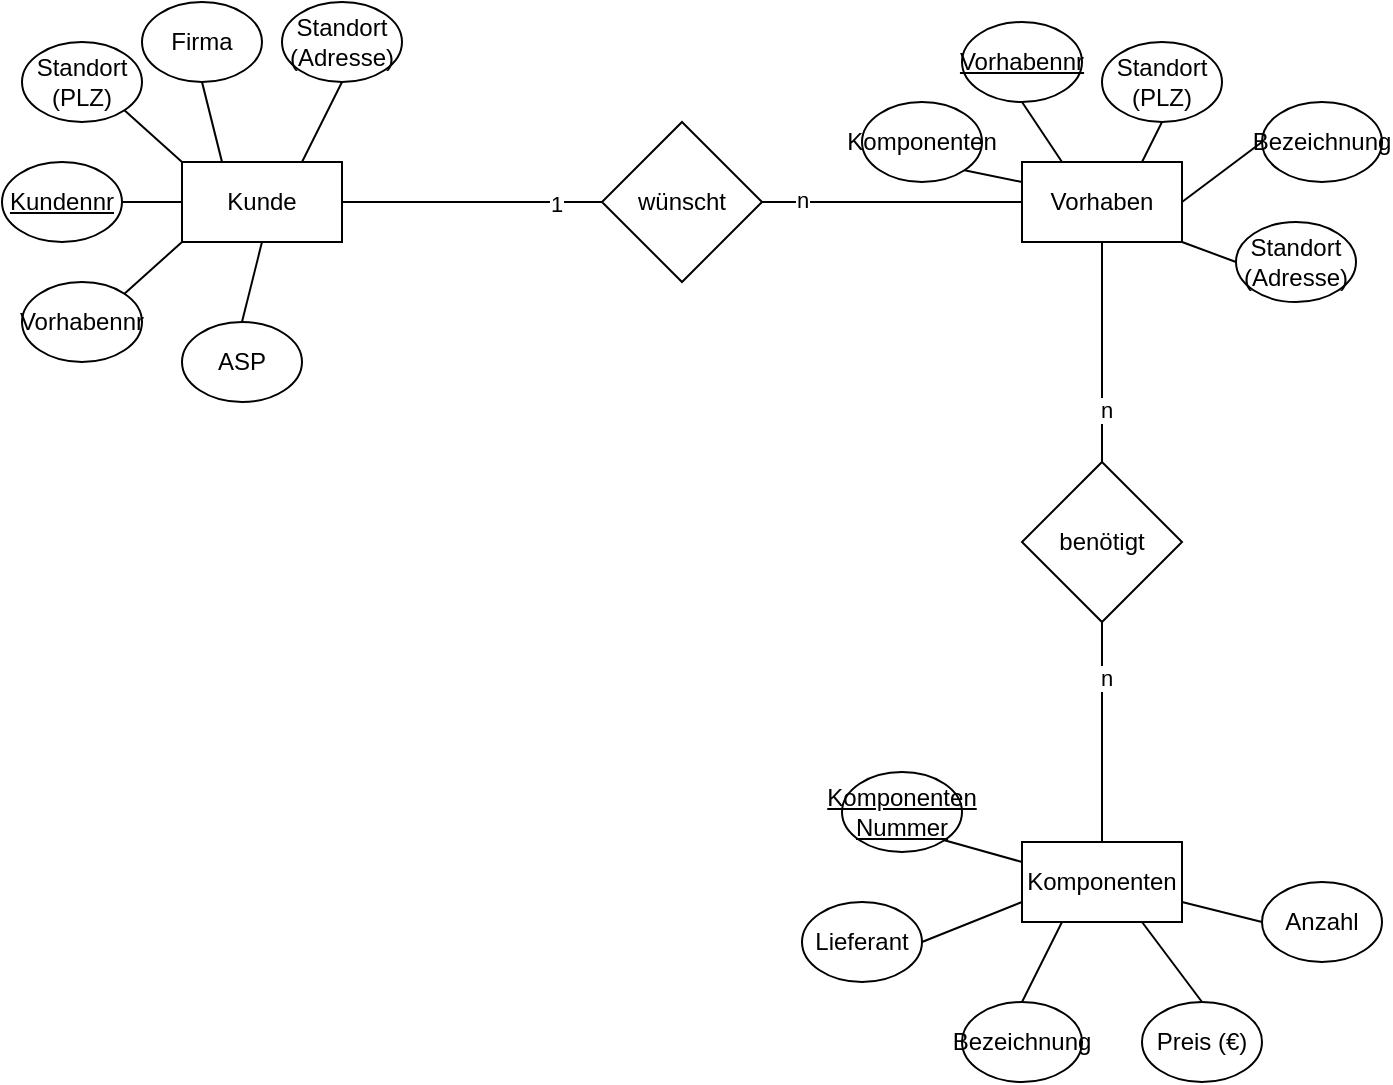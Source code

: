 <mxfile version="17.2.4" type="device"><diagram id="EzFl1__UFIa96s_HdDCo" name="Seite-1"><mxGraphModel dx="1662" dy="865" grid="1" gridSize="10" guides="1" tooltips="1" connect="1" arrows="1" fold="1" page="1" pageScale="1" pageWidth="827" pageHeight="1169" math="0" shadow="0"><root><mxCell id="0"/><mxCell id="1" parent="0"/><mxCell id="aevP6Ns_ryOpi9V2qTaH-2" value="Kunde" style="rounded=0;whiteSpace=wrap;html=1;" vertex="1" parent="1"><mxGeometry x="240" y="280" width="80" height="40" as="geometry"/></mxCell><mxCell id="aevP6Ns_ryOpi9V2qTaH-3" value="Standort&lt;br&gt;(Adresse)" style="ellipse;whiteSpace=wrap;html=1;" vertex="1" parent="1"><mxGeometry x="290" y="200" width="60" height="40" as="geometry"/></mxCell><mxCell id="aevP6Ns_ryOpi9V2qTaH-4" value="Standort&lt;br&gt;(PLZ)" style="ellipse;whiteSpace=wrap;html=1;" vertex="1" parent="1"><mxGeometry x="160" y="220" width="60" height="40" as="geometry"/></mxCell><mxCell id="aevP6Ns_ryOpi9V2qTaH-5" value="ASP" style="ellipse;whiteSpace=wrap;html=1;" vertex="1" parent="1"><mxGeometry x="240" y="360" width="60" height="40" as="geometry"/></mxCell><mxCell id="aevP6Ns_ryOpi9V2qTaH-7" value="&lt;u&gt;Kundennr&lt;/u&gt;" style="ellipse;whiteSpace=wrap;html=1;" vertex="1" parent="1"><mxGeometry x="150" y="280" width="60" height="40" as="geometry"/></mxCell><mxCell id="aevP6Ns_ryOpi9V2qTaH-8" value="Firma" style="ellipse;whiteSpace=wrap;html=1;" vertex="1" parent="1"><mxGeometry x="220" y="200" width="60" height="40" as="geometry"/></mxCell><mxCell id="aevP6Ns_ryOpi9V2qTaH-9" value="Vorhabennr" style="ellipse;whiteSpace=wrap;html=1;" vertex="1" parent="1"><mxGeometry x="160" y="340" width="60" height="40" as="geometry"/></mxCell><mxCell id="aevP6Ns_ryOpi9V2qTaH-15" value="" style="endArrow=none;html=1;rounded=0;entryX=0.5;entryY=1;entryDx=0;entryDy=0;exitX=0.25;exitY=0;exitDx=0;exitDy=0;" edge="1" parent="1" source="aevP6Ns_ryOpi9V2qTaH-2" target="aevP6Ns_ryOpi9V2qTaH-8"><mxGeometry width="50" height="50" relative="1" as="geometry"><mxPoint x="220" y="320" as="sourcePoint"/><mxPoint x="270" y="270" as="targetPoint"/></mxGeometry></mxCell><mxCell id="aevP6Ns_ryOpi9V2qTaH-16" value="" style="endArrow=none;html=1;rounded=0;entryX=0.5;entryY=1;entryDx=0;entryDy=0;exitX=0.75;exitY=0;exitDx=0;exitDy=0;" edge="1" parent="1" source="aevP6Ns_ryOpi9V2qTaH-2" target="aevP6Ns_ryOpi9V2qTaH-3"><mxGeometry width="50" height="50" relative="1" as="geometry"><mxPoint x="270" y="290" as="sourcePoint"/><mxPoint x="260" y="250" as="targetPoint"/></mxGeometry></mxCell><mxCell id="aevP6Ns_ryOpi9V2qTaH-17" value="" style="endArrow=none;html=1;rounded=0;entryX=1;entryY=1;entryDx=0;entryDy=0;exitX=0;exitY=0;exitDx=0;exitDy=0;" edge="1" parent="1" source="aevP6Ns_ryOpi9V2qTaH-2" target="aevP6Ns_ryOpi9V2qTaH-4"><mxGeometry width="50" height="50" relative="1" as="geometry"><mxPoint x="280" y="300" as="sourcePoint"/><mxPoint x="270" y="260" as="targetPoint"/></mxGeometry></mxCell><mxCell id="aevP6Ns_ryOpi9V2qTaH-18" value="" style="endArrow=none;html=1;rounded=0;entryX=1;entryY=0.5;entryDx=0;entryDy=0;exitX=0;exitY=0.5;exitDx=0;exitDy=0;" edge="1" parent="1" source="aevP6Ns_ryOpi9V2qTaH-2" target="aevP6Ns_ryOpi9V2qTaH-7"><mxGeometry width="50" height="50" relative="1" as="geometry"><mxPoint x="290" y="310" as="sourcePoint"/><mxPoint x="280" y="270" as="targetPoint"/></mxGeometry></mxCell><mxCell id="aevP6Ns_ryOpi9V2qTaH-19" value="" style="endArrow=none;html=1;rounded=0;entryX=0;entryY=1;entryDx=0;entryDy=0;exitX=1;exitY=0;exitDx=0;exitDy=0;" edge="1" parent="1" source="aevP6Ns_ryOpi9V2qTaH-9" target="aevP6Ns_ryOpi9V2qTaH-2"><mxGeometry width="50" height="50" relative="1" as="geometry"><mxPoint x="300" y="320" as="sourcePoint"/><mxPoint x="290" y="280" as="targetPoint"/></mxGeometry></mxCell><mxCell id="aevP6Ns_ryOpi9V2qTaH-20" value="" style="endArrow=none;html=1;rounded=0;entryX=0.5;entryY=1;entryDx=0;entryDy=0;exitX=0.5;exitY=0;exitDx=0;exitDy=0;" edge="1" parent="1" source="aevP6Ns_ryOpi9V2qTaH-5" target="aevP6Ns_ryOpi9V2qTaH-2"><mxGeometry width="50" height="50" relative="1" as="geometry"><mxPoint x="310" y="330" as="sourcePoint"/><mxPoint x="300" y="290" as="targetPoint"/></mxGeometry></mxCell><mxCell id="aevP6Ns_ryOpi9V2qTaH-21" value="wünscht" style="rhombus;whiteSpace=wrap;html=1;" vertex="1" parent="1"><mxGeometry x="450" y="260" width="80" height="80" as="geometry"/></mxCell><mxCell id="aevP6Ns_ryOpi9V2qTaH-22" value="" style="endArrow=none;html=1;rounded=0;exitX=1;exitY=0.5;exitDx=0;exitDy=0;entryX=0;entryY=0.5;entryDx=0;entryDy=0;" edge="1" parent="1" source="aevP6Ns_ryOpi9V2qTaH-2" target="aevP6Ns_ryOpi9V2qTaH-21"><mxGeometry width="50" height="50" relative="1" as="geometry"><mxPoint x="360" y="370" as="sourcePoint"/><mxPoint x="410" y="320" as="targetPoint"/></mxGeometry></mxCell><mxCell id="aevP6Ns_ryOpi9V2qTaH-58" value="1" style="edgeLabel;html=1;align=center;verticalAlign=middle;resizable=0;points=[];" vertex="1" connectable="0" parent="aevP6Ns_ryOpi9V2qTaH-22"><mxGeometry x="0.649" y="-1" relative="1" as="geometry"><mxPoint as="offset"/></mxGeometry></mxCell><mxCell id="aevP6Ns_ryOpi9V2qTaH-23" value="Vorhaben" style="rounded=0;whiteSpace=wrap;html=1;" vertex="1" parent="1"><mxGeometry x="660" y="280" width="80" height="40" as="geometry"/></mxCell><mxCell id="aevP6Ns_ryOpi9V2qTaH-24" value="" style="endArrow=none;html=1;rounded=0;exitX=1;exitY=0.5;exitDx=0;exitDy=0;entryX=0;entryY=0.5;entryDx=0;entryDy=0;" edge="1" parent="1" source="aevP6Ns_ryOpi9V2qTaH-21" target="aevP6Ns_ryOpi9V2qTaH-23"><mxGeometry width="50" height="50" relative="1" as="geometry"><mxPoint x="330" y="310" as="sourcePoint"/><mxPoint x="460" y="310" as="targetPoint"/></mxGeometry></mxCell><mxCell id="aevP6Ns_ryOpi9V2qTaH-59" value="n" style="edgeLabel;html=1;align=center;verticalAlign=middle;resizable=0;points=[];" vertex="1" connectable="0" parent="aevP6Ns_ryOpi9V2qTaH-24"><mxGeometry x="-0.696" y="1" relative="1" as="geometry"><mxPoint as="offset"/></mxGeometry></mxCell><mxCell id="aevP6Ns_ryOpi9V2qTaH-25" value="&lt;u&gt;Vorhabennr&lt;/u&gt;" style="ellipse;whiteSpace=wrap;html=1;" vertex="1" parent="1"><mxGeometry x="630" y="210" width="60" height="40" as="geometry"/></mxCell><mxCell id="aevP6Ns_ryOpi9V2qTaH-26" value="Komponenten" style="ellipse;whiteSpace=wrap;html=1;" vertex="1" parent="1"><mxGeometry x="580" y="250" width="60" height="40" as="geometry"/></mxCell><mxCell id="aevP6Ns_ryOpi9V2qTaH-27" value="Standort&lt;br&gt;(PLZ)" style="ellipse;whiteSpace=wrap;html=1;" vertex="1" parent="1"><mxGeometry x="700" y="220" width="60" height="40" as="geometry"/></mxCell><mxCell id="aevP6Ns_ryOpi9V2qTaH-28" value="Standort&lt;br&gt;(Adresse)" style="ellipse;whiteSpace=wrap;html=1;" vertex="1" parent="1"><mxGeometry x="767" y="310" width="60" height="40" as="geometry"/></mxCell><mxCell id="aevP6Ns_ryOpi9V2qTaH-30" value="Bezeichnung" style="ellipse;whiteSpace=wrap;html=1;" vertex="1" parent="1"><mxGeometry x="780" y="250" width="60" height="40" as="geometry"/></mxCell><mxCell id="aevP6Ns_ryOpi9V2qTaH-32" value="" style="endArrow=none;html=1;rounded=0;entryX=1;entryY=0.5;entryDx=0;entryDy=0;exitX=0;exitY=0.5;exitDx=0;exitDy=0;" edge="1" parent="1" source="aevP6Ns_ryOpi9V2qTaH-30" target="aevP6Ns_ryOpi9V2qTaH-23"><mxGeometry width="50" height="50" relative="1" as="geometry"><mxPoint x="570" y="190" as="sourcePoint"/><mxPoint x="590" y="150" as="targetPoint"/></mxGeometry></mxCell><mxCell id="aevP6Ns_ryOpi9V2qTaH-33" value="" style="endArrow=none;html=1;rounded=0;entryX=0.75;entryY=0;entryDx=0;entryDy=0;exitX=0.5;exitY=1;exitDx=0;exitDy=0;" edge="1" parent="1" source="aevP6Ns_ryOpi9V2qTaH-27" target="aevP6Ns_ryOpi9V2qTaH-23"><mxGeometry width="50" height="50" relative="1" as="geometry"><mxPoint x="580" y="200" as="sourcePoint"/><mxPoint x="600" y="160" as="targetPoint"/></mxGeometry></mxCell><mxCell id="aevP6Ns_ryOpi9V2qTaH-34" value="" style="endArrow=none;html=1;rounded=0;entryX=0.25;entryY=0;entryDx=0;entryDy=0;exitX=0.5;exitY=1;exitDx=0;exitDy=0;" edge="1" parent="1" source="aevP6Ns_ryOpi9V2qTaH-25" target="aevP6Ns_ryOpi9V2qTaH-23"><mxGeometry width="50" height="50" relative="1" as="geometry"><mxPoint x="590" y="210" as="sourcePoint"/><mxPoint x="610" y="170" as="targetPoint"/></mxGeometry></mxCell><mxCell id="aevP6Ns_ryOpi9V2qTaH-36" value="" style="endArrow=none;html=1;rounded=0;entryX=1;entryY=1;entryDx=0;entryDy=0;exitX=0;exitY=0.5;exitDx=0;exitDy=0;" edge="1" parent="1" source="aevP6Ns_ryOpi9V2qTaH-28" target="aevP6Ns_ryOpi9V2qTaH-23"><mxGeometry width="50" height="50" relative="1" as="geometry"><mxPoint x="580" y="200" as="sourcePoint"/><mxPoint x="600" y="160" as="targetPoint"/></mxGeometry></mxCell><mxCell id="aevP6Ns_ryOpi9V2qTaH-37" value="" style="endArrow=none;html=1;rounded=0;entryX=0;entryY=0.25;entryDx=0;entryDy=0;exitX=1;exitY=1;exitDx=0;exitDy=0;" edge="1" parent="1" source="aevP6Ns_ryOpi9V2qTaH-26" target="aevP6Ns_ryOpi9V2qTaH-23"><mxGeometry width="50" height="50" relative="1" as="geometry"><mxPoint x="670" y="260.0" as="sourcePoint"/><mxPoint x="690" y="290.0" as="targetPoint"/></mxGeometry></mxCell><mxCell id="aevP6Ns_ryOpi9V2qTaH-38" value="benötigt" style="rhombus;whiteSpace=wrap;html=1;" vertex="1" parent="1"><mxGeometry x="660" y="430" width="80" height="80" as="geometry"/></mxCell><mxCell id="aevP6Ns_ryOpi9V2qTaH-39" value="Komponenten" style="rounded=0;whiteSpace=wrap;html=1;" vertex="1" parent="1"><mxGeometry x="660" y="620" width="80" height="40" as="geometry"/></mxCell><mxCell id="aevP6Ns_ryOpi9V2qTaH-40" value="" style="endArrow=none;html=1;rounded=0;exitX=0.5;exitY=0;exitDx=0;exitDy=0;entryX=0.5;entryY=1;entryDx=0;entryDy=0;" edge="1" parent="1" source="aevP6Ns_ryOpi9V2qTaH-38" target="aevP6Ns_ryOpi9V2qTaH-23"><mxGeometry width="50" height="50" relative="1" as="geometry"><mxPoint x="540" y="310" as="sourcePoint"/><mxPoint x="670" y="310" as="targetPoint"/></mxGeometry></mxCell><mxCell id="aevP6Ns_ryOpi9V2qTaH-62" value="n" style="edgeLabel;html=1;align=center;verticalAlign=middle;resizable=0;points=[];" vertex="1" connectable="0" parent="aevP6Ns_ryOpi9V2qTaH-40"><mxGeometry x="-0.521" y="-2" relative="1" as="geometry"><mxPoint as="offset"/></mxGeometry></mxCell><mxCell id="aevP6Ns_ryOpi9V2qTaH-41" value="" style="endArrow=none;html=1;rounded=0;exitX=0.5;exitY=1;exitDx=0;exitDy=0;entryX=0.5;entryY=0;entryDx=0;entryDy=0;" edge="1" parent="1" source="aevP6Ns_ryOpi9V2qTaH-38" target="aevP6Ns_ryOpi9V2qTaH-39"><mxGeometry width="50" height="50" relative="1" as="geometry"><mxPoint x="550" y="320" as="sourcePoint"/><mxPoint x="680" y="320" as="targetPoint"/></mxGeometry></mxCell><mxCell id="aevP6Ns_ryOpi9V2qTaH-63" value="n" style="edgeLabel;html=1;align=center;verticalAlign=middle;resizable=0;points=[];" vertex="1" connectable="0" parent="aevP6Ns_ryOpi9V2qTaH-41"><mxGeometry x="-0.499" y="2" relative="1" as="geometry"><mxPoint as="offset"/></mxGeometry></mxCell><mxCell id="aevP6Ns_ryOpi9V2qTaH-42" value="Anzahl" style="ellipse;whiteSpace=wrap;html=1;" vertex="1" parent="1"><mxGeometry x="780" y="640" width="60" height="40" as="geometry"/></mxCell><mxCell id="aevP6Ns_ryOpi9V2qTaH-43" value="Preis (€)" style="ellipse;whiteSpace=wrap;html=1;" vertex="1" parent="1"><mxGeometry x="720" y="700" width="60" height="40" as="geometry"/></mxCell><mxCell id="aevP6Ns_ryOpi9V2qTaH-44" value="Bezeichnung" style="ellipse;whiteSpace=wrap;html=1;" vertex="1" parent="1"><mxGeometry x="630" y="700" width="60" height="40" as="geometry"/></mxCell><mxCell id="aevP6Ns_ryOpi9V2qTaH-45" value="Lieferant" style="ellipse;whiteSpace=wrap;html=1;" vertex="1" parent="1"><mxGeometry x="550" y="650" width="60" height="40" as="geometry"/></mxCell><mxCell id="aevP6Ns_ryOpi9V2qTaH-46" value="&lt;u&gt;Komponenten&lt;br&gt;Nummer&lt;/u&gt;" style="ellipse;whiteSpace=wrap;html=1;" vertex="1" parent="1"><mxGeometry x="570" y="585" width="60" height="40" as="geometry"/></mxCell><mxCell id="aevP6Ns_ryOpi9V2qTaH-47" value="" style="endArrow=none;html=1;rounded=0;entryX=1;entryY=0.5;entryDx=0;entryDy=0;exitX=0;exitY=0.75;exitDx=0;exitDy=0;" edge="1" parent="1" source="aevP6Ns_ryOpi9V2qTaH-39" target="aevP6Ns_ryOpi9V2qTaH-45"><mxGeometry width="50" height="50" relative="1" as="geometry"><mxPoint x="667.0" y="790" as="sourcePoint"/><mxPoint x="640" y="780" as="targetPoint"/></mxGeometry></mxCell><mxCell id="aevP6Ns_ryOpi9V2qTaH-48" value="" style="endArrow=none;html=1;rounded=0;entryX=0;entryY=0.25;entryDx=0;entryDy=0;exitX=1;exitY=1;exitDx=0;exitDy=0;" edge="1" parent="1" source="aevP6Ns_ryOpi9V2qTaH-46" target="aevP6Ns_ryOpi9V2qTaH-39"><mxGeometry width="50" height="50" relative="1" as="geometry"><mxPoint x="677.0" y="800" as="sourcePoint"/><mxPoint x="650" y="790" as="targetPoint"/></mxGeometry></mxCell><mxCell id="aevP6Ns_ryOpi9V2qTaH-49" value="" style="endArrow=none;html=1;rounded=0;entryX=0.25;entryY=1;entryDx=0;entryDy=0;exitX=0.5;exitY=0;exitDx=0;exitDy=0;" edge="1" parent="1" source="aevP6Ns_ryOpi9V2qTaH-44" target="aevP6Ns_ryOpi9V2qTaH-39"><mxGeometry width="50" height="50" relative="1" as="geometry"><mxPoint x="687.0" y="810" as="sourcePoint"/><mxPoint x="660" y="800" as="targetPoint"/></mxGeometry></mxCell><mxCell id="aevP6Ns_ryOpi9V2qTaH-50" value="" style="endArrow=none;html=1;rounded=0;exitX=0.5;exitY=0;exitDx=0;exitDy=0;entryX=0.75;entryY=1;entryDx=0;entryDy=0;" edge="1" parent="1" source="aevP6Ns_ryOpi9V2qTaH-43" target="aevP6Ns_ryOpi9V2qTaH-39"><mxGeometry width="50" height="50" relative="1" as="geometry"><mxPoint x="697.0" y="820" as="sourcePoint"/><mxPoint x="670" y="830" as="targetPoint"/></mxGeometry></mxCell><mxCell id="aevP6Ns_ryOpi9V2qTaH-55" value="" style="endArrow=none;html=1;rounded=0;exitX=1;exitY=0.75;exitDx=0;exitDy=0;entryX=0;entryY=0.5;entryDx=0;entryDy=0;" edge="1" parent="1" source="aevP6Ns_ryOpi9V2qTaH-39" target="aevP6Ns_ryOpi9V2qTaH-42"><mxGeometry width="50" height="50" relative="1" as="geometry"><mxPoint x="758.919" y="715.77" as="sourcePoint"/><mxPoint x="730" y="670" as="targetPoint"/></mxGeometry></mxCell></root></mxGraphModel></diagram></mxfile>